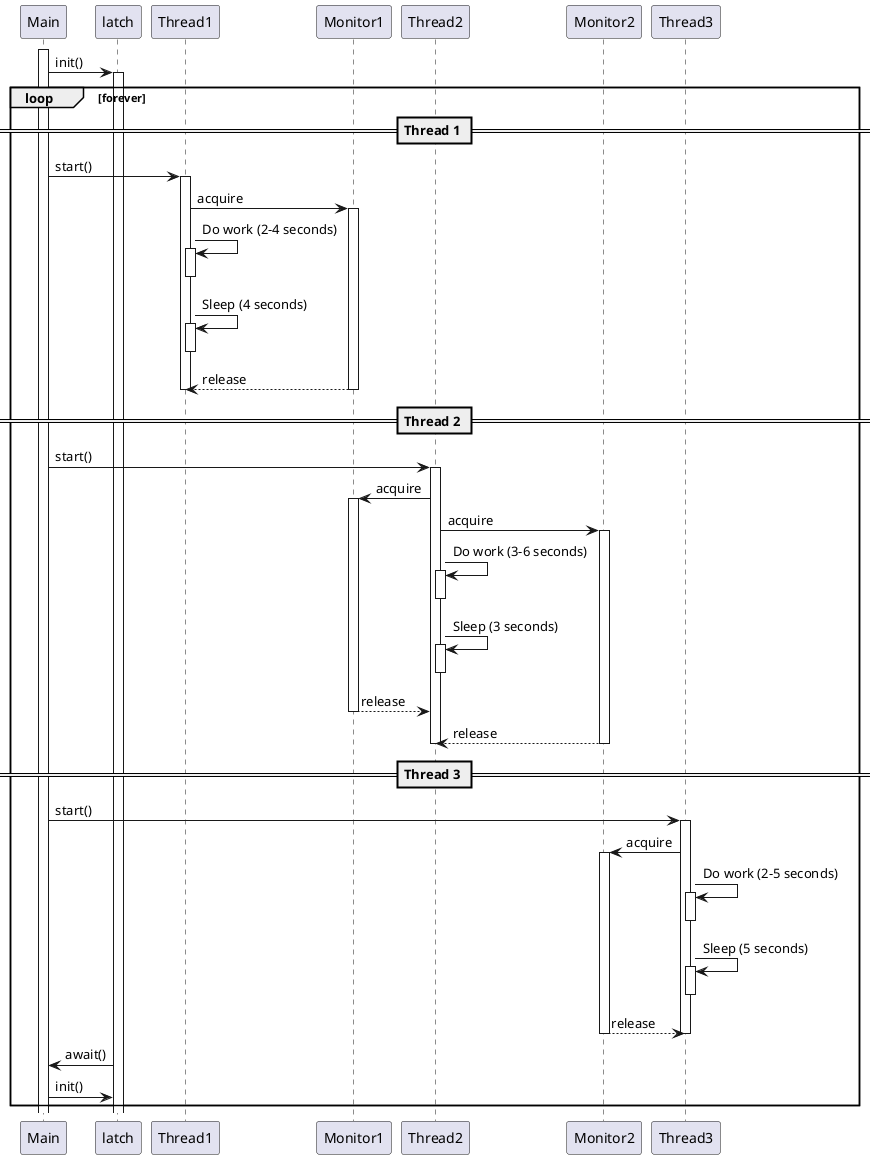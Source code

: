 @startuml

activate Main
Main -> latch : init()
activate latch
loop forever

    == Thread 1 ==
    Main -> Thread1 : start()
    activate Thread1
    Thread1 -> Monitor1: acquire

    activate Monitor1
    Thread1 -> Thread1: Do work (2-4 seconds)
    activate Thread1
    deactivate Thread1
    Thread1 -> Thread1: Sleep (4 seconds)
    activate Thread1
    deactivate Thread1
    Thread1 <-- Monitor1: release
    deactivate Monitor1
    deactivate Thread1

    == Thread 2 ==
    Main -> Thread2 :start()
    activate Thread2
    Thread2 -> Monitor1: acquire

    activate Monitor1
    Thread2 -> Monitor2: acquire
    activate Monitor2
    Thread2 -> Thread2: Do work (3-6 seconds)
    activate Thread2
    deactivate Thread2
    Thread2 -> Thread2: Sleep (3 seconds)
    activate Thread2
    deactivate Thread2
    Thread2 <-- Monitor1 : release
    deactivate Monitor1
    Thread2 <-- Monitor2 : release
    deactivate Monitor2
    deactivate Thread2

    == Thread 3 ==
    Main -> Thread3 : start()
    activate Thread3
    Thread3 -> Monitor2: acquire

    activate Monitor2
    Thread3 -> Thread3: Do work (2-5 seconds)
    activate Thread3
    deactivate Thread3
    Thread3 -> Thread3: Sleep (5 seconds)
    activate Thread3
    deactivate Thread3
    Thread3 <-- Monitor2: release
    deactivate Monitor2
    deactivate Thread3

    latch -> Main : await()
    Main -> latch : init()
end loop

@enduml
